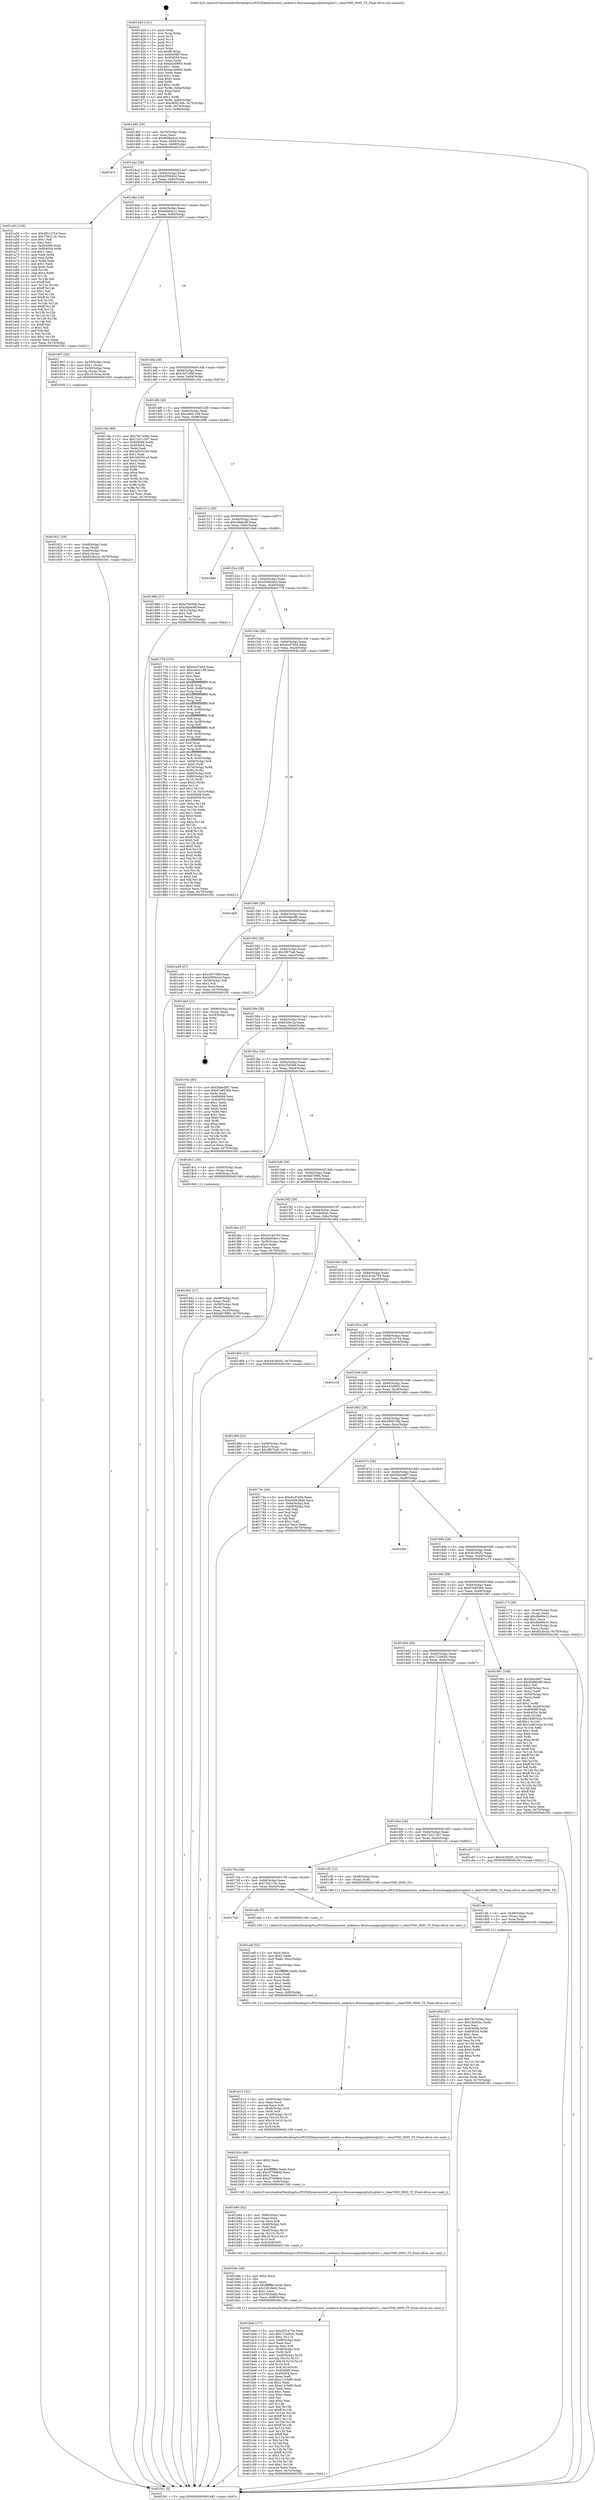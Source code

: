 digraph "0x401420" {
  label = "0x401420 (/mnt/c/Users/mathe/Desktop/tcc/POCII/binaries/extr_nodemcu-firmwareappsqlite3sqlite3.c_clearYMD_HMS_TZ_Final-ollvm.out::main(0))"
  labelloc = "t"
  node[shape=record]

  Entry [label="",width=0.3,height=0.3,shape=circle,fillcolor=black,style=filled]
  "0x401485" [label="{
     0x401485 [29]\l
     | [instrs]\l
     &nbsp;&nbsp;0x401485 \<+3\>: mov -0x70(%rbp),%eax\l
     &nbsp;&nbsp;0x401488 \<+2\>: mov %eax,%ecx\l
     &nbsp;&nbsp;0x40148a \<+6\>: sub $0x869ba2cd,%ecx\l
     &nbsp;&nbsp;0x401490 \<+6\>: mov %eax,-0x84(%rbp)\l
     &nbsp;&nbsp;0x401496 \<+6\>: mov %ecx,-0x88(%rbp)\l
     &nbsp;&nbsp;0x40149c \<+6\>: je 0000000000401d7c \<main+0x95c\>\l
  }"]
  "0x401d7c" [label="{
     0x401d7c\l
  }", style=dashed]
  "0x4014a2" [label="{
     0x4014a2 [28]\l
     | [instrs]\l
     &nbsp;&nbsp;0x4014a2 \<+5\>: jmp 00000000004014a7 \<main+0x87\>\l
     &nbsp;&nbsp;0x4014a7 \<+6\>: mov -0x84(%rbp),%eax\l
     &nbsp;&nbsp;0x4014ad \<+5\>: sub $0xb5f5642d,%eax\l
     &nbsp;&nbsp;0x4014b2 \<+6\>: mov %eax,-0x8c(%rbp)\l
     &nbsp;&nbsp;0x4014b8 \<+6\>: je 0000000000401a54 \<main+0x634\>\l
  }"]
  Exit [label="",width=0.3,height=0.3,shape=circle,fillcolor=black,style=filled,peripheries=2]
  "0x401a54" [label="{
     0x401a54 [134]\l
     | [instrs]\l
     &nbsp;&nbsp;0x401a54 \<+5\>: mov $0x3f314754,%eax\l
     &nbsp;&nbsp;0x401a59 \<+5\>: mov $0x759211fc,%ecx\l
     &nbsp;&nbsp;0x401a5e \<+2\>: mov $0x1,%dl\l
     &nbsp;&nbsp;0x401a60 \<+2\>: xor %esi,%esi\l
     &nbsp;&nbsp;0x401a62 \<+7\>: mov 0x404068,%edi\l
     &nbsp;&nbsp;0x401a69 \<+8\>: mov 0x404054,%r8d\l
     &nbsp;&nbsp;0x401a71 \<+3\>: sub $0x1,%esi\l
     &nbsp;&nbsp;0x401a74 \<+3\>: mov %edi,%r9d\l
     &nbsp;&nbsp;0x401a77 \<+3\>: add %esi,%r9d\l
     &nbsp;&nbsp;0x401a7a \<+4\>: imul %r9d,%edi\l
     &nbsp;&nbsp;0x401a7e \<+3\>: and $0x1,%edi\l
     &nbsp;&nbsp;0x401a81 \<+3\>: cmp $0x0,%edi\l
     &nbsp;&nbsp;0x401a84 \<+4\>: sete %r10b\l
     &nbsp;&nbsp;0x401a88 \<+4\>: cmp $0xa,%r8d\l
     &nbsp;&nbsp;0x401a8c \<+4\>: setl %r11b\l
     &nbsp;&nbsp;0x401a90 \<+3\>: mov %r10b,%bl\l
     &nbsp;&nbsp;0x401a93 \<+3\>: xor $0xff,%bl\l
     &nbsp;&nbsp;0x401a96 \<+3\>: mov %r11b,%r14b\l
     &nbsp;&nbsp;0x401a99 \<+4\>: xor $0xff,%r14b\l
     &nbsp;&nbsp;0x401a9d \<+3\>: xor $0x1,%dl\l
     &nbsp;&nbsp;0x401aa0 \<+3\>: mov %bl,%r15b\l
     &nbsp;&nbsp;0x401aa3 \<+4\>: and $0xff,%r15b\l
     &nbsp;&nbsp;0x401aa7 \<+3\>: and %dl,%r10b\l
     &nbsp;&nbsp;0x401aaa \<+3\>: mov %r14b,%r12b\l
     &nbsp;&nbsp;0x401aad \<+4\>: and $0xff,%r12b\l
     &nbsp;&nbsp;0x401ab1 \<+3\>: and %dl,%r11b\l
     &nbsp;&nbsp;0x401ab4 \<+3\>: or %r10b,%r15b\l
     &nbsp;&nbsp;0x401ab7 \<+3\>: or %r11b,%r12b\l
     &nbsp;&nbsp;0x401aba \<+3\>: xor %r12b,%r15b\l
     &nbsp;&nbsp;0x401abd \<+3\>: or %r14b,%bl\l
     &nbsp;&nbsp;0x401ac0 \<+3\>: xor $0xff,%bl\l
     &nbsp;&nbsp;0x401ac3 \<+3\>: or $0x1,%dl\l
     &nbsp;&nbsp;0x401ac6 \<+2\>: and %dl,%bl\l
     &nbsp;&nbsp;0x401ac8 \<+3\>: or %bl,%r15b\l
     &nbsp;&nbsp;0x401acb \<+4\>: test $0x1,%r15b\l
     &nbsp;&nbsp;0x401acf \<+3\>: cmovne %ecx,%eax\l
     &nbsp;&nbsp;0x401ad2 \<+3\>: mov %eax,-0x70(%rbp)\l
     &nbsp;&nbsp;0x401ad5 \<+5\>: jmp 0000000000401f41 \<main+0xb21\>\l
  }"]
  "0x4014be" [label="{
     0x4014be [28]\l
     | [instrs]\l
     &nbsp;&nbsp;0x4014be \<+5\>: jmp 00000000004014c3 \<main+0xa3\>\l
     &nbsp;&nbsp;0x4014c3 \<+6\>: mov -0x84(%rbp),%eax\l
     &nbsp;&nbsp;0x4014c9 \<+5\>: sub $0xbdd04e1c,%eax\l
     &nbsp;&nbsp;0x4014ce \<+6\>: mov %eax,-0x90(%rbp)\l
     &nbsp;&nbsp;0x4014d4 \<+6\>: je 0000000000401907 \<main+0x4e7\>\l
  }"]
  "0x401d0d" [label="{
     0x401d0d [87]\l
     | [instrs]\l
     &nbsp;&nbsp;0x401d0d \<+5\>: mov $0x79c7e58a,%ecx\l
     &nbsp;&nbsp;0x401d12 \<+5\>: mov $0x1fedf3ac,%edx\l
     &nbsp;&nbsp;0x401d17 \<+2\>: xor %esi,%esi\l
     &nbsp;&nbsp;0x401d19 \<+8\>: mov 0x404068,%r8d\l
     &nbsp;&nbsp;0x401d21 \<+8\>: mov 0x404054,%r9d\l
     &nbsp;&nbsp;0x401d29 \<+3\>: sub $0x1,%esi\l
     &nbsp;&nbsp;0x401d2c \<+3\>: mov %r8d,%r10d\l
     &nbsp;&nbsp;0x401d2f \<+3\>: add %esi,%r10d\l
     &nbsp;&nbsp;0x401d32 \<+4\>: imul %r10d,%r8d\l
     &nbsp;&nbsp;0x401d36 \<+4\>: and $0x1,%r8d\l
     &nbsp;&nbsp;0x401d3a \<+4\>: cmp $0x0,%r8d\l
     &nbsp;&nbsp;0x401d3e \<+4\>: sete %r11b\l
     &nbsp;&nbsp;0x401d42 \<+4\>: cmp $0xa,%r9d\l
     &nbsp;&nbsp;0x401d46 \<+3\>: setl %bl\l
     &nbsp;&nbsp;0x401d49 \<+3\>: mov %r11b,%r14b\l
     &nbsp;&nbsp;0x401d4c \<+3\>: and %bl,%r14b\l
     &nbsp;&nbsp;0x401d4f \<+3\>: xor %bl,%r11b\l
     &nbsp;&nbsp;0x401d52 \<+3\>: or %r11b,%r14b\l
     &nbsp;&nbsp;0x401d55 \<+4\>: test $0x1,%r14b\l
     &nbsp;&nbsp;0x401d59 \<+3\>: cmovne %edx,%ecx\l
     &nbsp;&nbsp;0x401d5c \<+3\>: mov %ecx,-0x70(%rbp)\l
     &nbsp;&nbsp;0x401d5f \<+5\>: jmp 0000000000401f41 \<main+0xb21\>\l
  }"]
  "0x401907" [label="{
     0x401907 [26]\l
     | [instrs]\l
     &nbsp;&nbsp;0x401907 \<+4\>: mov -0x50(%rbp),%rax\l
     &nbsp;&nbsp;0x40190b \<+6\>: movl $0x1,(%rax)\l
     &nbsp;&nbsp;0x401911 \<+4\>: mov -0x50(%rbp),%rax\l
     &nbsp;&nbsp;0x401915 \<+3\>: movslq (%rax),%rax\l
     &nbsp;&nbsp;0x401918 \<+4\>: imul $0x18,%rax,%rdi\l
     &nbsp;&nbsp;0x40191c \<+5\>: call 0000000000401050 \<malloc@plt\>\l
     | [calls]\l
     &nbsp;&nbsp;0x401050 \{1\} (unknown)\l
  }"]
  "0x4014da" [label="{
     0x4014da [28]\l
     | [instrs]\l
     &nbsp;&nbsp;0x4014da \<+5\>: jmp 00000000004014df \<main+0xbf\>\l
     &nbsp;&nbsp;0x4014df \<+6\>: mov -0x84(%rbp),%eax\l
     &nbsp;&nbsp;0x4014e5 \<+5\>: sub $0xc507cf9f,%eax\l
     &nbsp;&nbsp;0x4014ea \<+6\>: mov %eax,-0x94(%rbp)\l
     &nbsp;&nbsp;0x4014f0 \<+6\>: je 0000000000401c9a \<main+0x87a\>\l
  }"]
  "0x401cfe" [label="{
     0x401cfe [15]\l
     | [instrs]\l
     &nbsp;&nbsp;0x401cfe \<+4\>: mov -0x48(%rbp),%rax\l
     &nbsp;&nbsp;0x401d02 \<+3\>: mov (%rax),%rax\l
     &nbsp;&nbsp;0x401d05 \<+3\>: mov %rax,%rdi\l
     &nbsp;&nbsp;0x401d08 \<+5\>: call 0000000000401030 \<free@plt\>\l
     | [calls]\l
     &nbsp;&nbsp;0x401030 \{1\} (unknown)\l
  }"]
  "0x401c9a" [label="{
     0x401c9a [88]\l
     | [instrs]\l
     &nbsp;&nbsp;0x401c9a \<+5\>: mov $0x79c7e58a,%eax\l
     &nbsp;&nbsp;0x401c9f \<+5\>: mov $0x72d11207,%ecx\l
     &nbsp;&nbsp;0x401ca4 \<+7\>: mov 0x404068,%edx\l
     &nbsp;&nbsp;0x401cab \<+7\>: mov 0x404054,%esi\l
     &nbsp;&nbsp;0x401cb2 \<+2\>: mov %edx,%edi\l
     &nbsp;&nbsp;0x401cb4 \<+6\>: sub $0x3d0251e5,%edi\l
     &nbsp;&nbsp;0x401cba \<+3\>: sub $0x1,%edi\l
     &nbsp;&nbsp;0x401cbd \<+6\>: add $0x3d0251e5,%edi\l
     &nbsp;&nbsp;0x401cc3 \<+3\>: imul %edi,%edx\l
     &nbsp;&nbsp;0x401cc6 \<+3\>: and $0x1,%edx\l
     &nbsp;&nbsp;0x401cc9 \<+3\>: cmp $0x0,%edx\l
     &nbsp;&nbsp;0x401ccc \<+4\>: sete %r8b\l
     &nbsp;&nbsp;0x401cd0 \<+3\>: cmp $0xa,%esi\l
     &nbsp;&nbsp;0x401cd3 \<+4\>: setl %r9b\l
     &nbsp;&nbsp;0x401cd7 \<+3\>: mov %r8b,%r10b\l
     &nbsp;&nbsp;0x401cda \<+3\>: and %r9b,%r10b\l
     &nbsp;&nbsp;0x401cdd \<+3\>: xor %r9b,%r8b\l
     &nbsp;&nbsp;0x401ce0 \<+3\>: or %r8b,%r10b\l
     &nbsp;&nbsp;0x401ce3 \<+4\>: test $0x1,%r10b\l
     &nbsp;&nbsp;0x401ce7 \<+3\>: cmovne %ecx,%eax\l
     &nbsp;&nbsp;0x401cea \<+3\>: mov %eax,-0x70(%rbp)\l
     &nbsp;&nbsp;0x401ced \<+5\>: jmp 0000000000401f41 \<main+0xb21\>\l
  }"]
  "0x4014f6" [label="{
     0x4014f6 [28]\l
     | [instrs]\l
     &nbsp;&nbsp;0x4014f6 \<+5\>: jmp 00000000004014fb \<main+0xdb\>\l
     &nbsp;&nbsp;0x4014fb \<+6\>: mov -0x84(%rbp),%eax\l
     &nbsp;&nbsp;0x401501 \<+5\>: sub $0xce6d1108,%eax\l
     &nbsp;&nbsp;0x401506 \<+6\>: mov %eax,-0x98(%rbp)\l
     &nbsp;&nbsp;0x40150c \<+6\>: je 000000000040188b \<main+0x46b\>\l
  }"]
  "0x401bb6" [label="{
     0x401bb6 [177]\l
     | [instrs]\l
     &nbsp;&nbsp;0x401bb6 \<+5\>: mov $0x3f314754,%ecx\l
     &nbsp;&nbsp;0x401bbb \<+5\>: mov $0x712d92fc,%edx\l
     &nbsp;&nbsp;0x401bc0 \<+3\>: mov $0x1,%r11b\l
     &nbsp;&nbsp;0x401bc3 \<+6\>: mov -0xf8(%rbp),%esi\l
     &nbsp;&nbsp;0x401bc9 \<+3\>: imul %eax,%esi\l
     &nbsp;&nbsp;0x401bcc \<+3\>: movslq %esi,%r8\l
     &nbsp;&nbsp;0x401bcf \<+4\>: mov -0x48(%rbp),%r9\l
     &nbsp;&nbsp;0x401bd3 \<+3\>: mov (%r9),%r9\l
     &nbsp;&nbsp;0x401bd6 \<+4\>: mov -0x40(%rbp),%r10\l
     &nbsp;&nbsp;0x401bda \<+3\>: movslq (%r10),%r10\l
     &nbsp;&nbsp;0x401bdd \<+4\>: imul $0x18,%r10,%r10\l
     &nbsp;&nbsp;0x401be1 \<+3\>: add %r10,%r9\l
     &nbsp;&nbsp;0x401be4 \<+4\>: mov %r8,0x10(%r9)\l
     &nbsp;&nbsp;0x401be8 \<+7\>: mov 0x404068,%eax\l
     &nbsp;&nbsp;0x401bef \<+7\>: mov 0x404054,%esi\l
     &nbsp;&nbsp;0x401bf6 \<+2\>: mov %eax,%edi\l
     &nbsp;&nbsp;0x401bf8 \<+6\>: add $0xe12c5ef0,%edi\l
     &nbsp;&nbsp;0x401bfe \<+3\>: sub $0x1,%edi\l
     &nbsp;&nbsp;0x401c01 \<+6\>: sub $0xe12c5ef0,%edi\l
     &nbsp;&nbsp;0x401c07 \<+3\>: imul %edi,%eax\l
     &nbsp;&nbsp;0x401c0a \<+3\>: and $0x1,%eax\l
     &nbsp;&nbsp;0x401c0d \<+3\>: cmp $0x0,%eax\l
     &nbsp;&nbsp;0x401c10 \<+3\>: sete %bl\l
     &nbsp;&nbsp;0x401c13 \<+3\>: cmp $0xa,%esi\l
     &nbsp;&nbsp;0x401c16 \<+4\>: setl %r14b\l
     &nbsp;&nbsp;0x401c1a \<+3\>: mov %bl,%r15b\l
     &nbsp;&nbsp;0x401c1d \<+4\>: xor $0xff,%r15b\l
     &nbsp;&nbsp;0x401c21 \<+3\>: mov %r14b,%r12b\l
     &nbsp;&nbsp;0x401c24 \<+4\>: xor $0xff,%r12b\l
     &nbsp;&nbsp;0x401c28 \<+4\>: xor $0x1,%r11b\l
     &nbsp;&nbsp;0x401c2c \<+3\>: mov %r15b,%r13b\l
     &nbsp;&nbsp;0x401c2f \<+4\>: and $0xff,%r13b\l
     &nbsp;&nbsp;0x401c33 \<+3\>: and %r11b,%bl\l
     &nbsp;&nbsp;0x401c36 \<+3\>: mov %r12b,%al\l
     &nbsp;&nbsp;0x401c39 \<+2\>: and $0xff,%al\l
     &nbsp;&nbsp;0x401c3b \<+3\>: and %r11b,%r14b\l
     &nbsp;&nbsp;0x401c3e \<+3\>: or %bl,%r13b\l
     &nbsp;&nbsp;0x401c41 \<+3\>: or %r14b,%al\l
     &nbsp;&nbsp;0x401c44 \<+3\>: xor %al,%r13b\l
     &nbsp;&nbsp;0x401c47 \<+3\>: or %r12b,%r15b\l
     &nbsp;&nbsp;0x401c4a \<+4\>: xor $0xff,%r15b\l
     &nbsp;&nbsp;0x401c4e \<+4\>: or $0x1,%r11b\l
     &nbsp;&nbsp;0x401c52 \<+3\>: and %r11b,%r15b\l
     &nbsp;&nbsp;0x401c55 \<+3\>: or %r15b,%r13b\l
     &nbsp;&nbsp;0x401c58 \<+4\>: test $0x1,%r13b\l
     &nbsp;&nbsp;0x401c5c \<+3\>: cmovne %edx,%ecx\l
     &nbsp;&nbsp;0x401c5f \<+3\>: mov %ecx,-0x70(%rbp)\l
     &nbsp;&nbsp;0x401c62 \<+5\>: jmp 0000000000401f41 \<main+0xb21\>\l
  }"]
  "0x40188b" [label="{
     0x40188b [27]\l
     | [instrs]\l
     &nbsp;&nbsp;0x40188b \<+5\>: mov $0xa7b55b6,%eax\l
     &nbsp;&nbsp;0x401890 \<+5\>: mov $0xcfdabc8f,%ecx\l
     &nbsp;&nbsp;0x401895 \<+3\>: mov -0x31(%rbp),%dl\l
     &nbsp;&nbsp;0x401898 \<+3\>: test $0x1,%dl\l
     &nbsp;&nbsp;0x40189b \<+3\>: cmovne %ecx,%eax\l
     &nbsp;&nbsp;0x40189e \<+3\>: mov %eax,-0x70(%rbp)\l
     &nbsp;&nbsp;0x4018a1 \<+5\>: jmp 0000000000401f41 \<main+0xb21\>\l
  }"]
  "0x401512" [label="{
     0x401512 [28]\l
     | [instrs]\l
     &nbsp;&nbsp;0x401512 \<+5\>: jmp 0000000000401517 \<main+0xf7\>\l
     &nbsp;&nbsp;0x401517 \<+6\>: mov -0x84(%rbp),%eax\l
     &nbsp;&nbsp;0x40151d \<+5\>: sub $0xcfdabc8f,%eax\l
     &nbsp;&nbsp;0x401522 \<+6\>: mov %eax,-0x9c(%rbp)\l
     &nbsp;&nbsp;0x401528 \<+6\>: je 00000000004018a6 \<main+0x486\>\l
  }"]
  "0x401b8e" [label="{
     0x401b8e [40]\l
     | [instrs]\l
     &nbsp;&nbsp;0x401b8e \<+5\>: mov $0x2,%ecx\l
     &nbsp;&nbsp;0x401b93 \<+1\>: cltd\l
     &nbsp;&nbsp;0x401b94 \<+2\>: idiv %ecx\l
     &nbsp;&nbsp;0x401b96 \<+6\>: imul $0xfffffffe,%edx,%ecx\l
     &nbsp;&nbsp;0x401b9c \<+6\>: add $0x1952fa82,%ecx\l
     &nbsp;&nbsp;0x401ba2 \<+3\>: add $0x1,%ecx\l
     &nbsp;&nbsp;0x401ba5 \<+6\>: sub $0x1952fa82,%ecx\l
     &nbsp;&nbsp;0x401bab \<+6\>: mov %ecx,-0xf8(%rbp)\l
     &nbsp;&nbsp;0x401bb1 \<+5\>: call 0000000000401160 \<next_i\>\l
     | [calls]\l
     &nbsp;&nbsp;0x401160 \{1\} (/mnt/c/Users/mathe/Desktop/tcc/POCII/binaries/extr_nodemcu-firmwareappsqlite3sqlite3.c_clearYMD_HMS_TZ_Final-ollvm.out::next_i)\l
  }"]
  "0x4018a6" [label="{
     0x4018a6\l
  }", style=dashed]
  "0x40152e" [label="{
     0x40152e [28]\l
     | [instrs]\l
     &nbsp;&nbsp;0x40152e \<+5\>: jmp 0000000000401533 \<main+0x113\>\l
     &nbsp;&nbsp;0x401533 \<+6\>: mov -0x84(%rbp),%eax\l
     &nbsp;&nbsp;0x401539 \<+5\>: sub $0xd26b28e0,%eax\l
     &nbsp;&nbsp;0x40153e \<+6\>: mov %eax,-0xa0(%rbp)\l
     &nbsp;&nbsp;0x401544 \<+6\>: je 0000000000401778 \<main+0x358\>\l
  }"]
  "0x401b64" [label="{
     0x401b64 [42]\l
     | [instrs]\l
     &nbsp;&nbsp;0x401b64 \<+6\>: mov -0xf4(%rbp),%ecx\l
     &nbsp;&nbsp;0x401b6a \<+3\>: imul %eax,%ecx\l
     &nbsp;&nbsp;0x401b6d \<+3\>: movslq %ecx,%r8\l
     &nbsp;&nbsp;0x401b70 \<+4\>: mov -0x48(%rbp),%r9\l
     &nbsp;&nbsp;0x401b74 \<+3\>: mov (%r9),%r9\l
     &nbsp;&nbsp;0x401b77 \<+4\>: mov -0x40(%rbp),%r10\l
     &nbsp;&nbsp;0x401b7b \<+3\>: movslq (%r10),%r10\l
     &nbsp;&nbsp;0x401b7e \<+4\>: imul $0x18,%r10,%r10\l
     &nbsp;&nbsp;0x401b82 \<+3\>: add %r10,%r9\l
     &nbsp;&nbsp;0x401b85 \<+4\>: mov %r8,0x8(%r9)\l
     &nbsp;&nbsp;0x401b89 \<+5\>: call 0000000000401160 \<next_i\>\l
     | [calls]\l
     &nbsp;&nbsp;0x401160 \{1\} (/mnt/c/Users/mathe/Desktop/tcc/POCII/binaries/extr_nodemcu-firmwareappsqlite3sqlite3.c_clearYMD_HMS_TZ_Final-ollvm.out::next_i)\l
  }"]
  "0x401778" [label="{
     0x401778 [275]\l
     | [instrs]\l
     &nbsp;&nbsp;0x401778 \<+5\>: mov $0xdccf7e04,%eax\l
     &nbsp;&nbsp;0x40177d \<+5\>: mov $0xce6d1108,%ecx\l
     &nbsp;&nbsp;0x401782 \<+2\>: mov $0x1,%dl\l
     &nbsp;&nbsp;0x401784 \<+2\>: xor %esi,%esi\l
     &nbsp;&nbsp;0x401786 \<+3\>: mov %rsp,%rdi\l
     &nbsp;&nbsp;0x401789 \<+4\>: add $0xfffffffffffffff0,%rdi\l
     &nbsp;&nbsp;0x40178d \<+3\>: mov %rdi,%rsp\l
     &nbsp;&nbsp;0x401790 \<+4\>: mov %rdi,-0x68(%rbp)\l
     &nbsp;&nbsp;0x401794 \<+3\>: mov %rsp,%rdi\l
     &nbsp;&nbsp;0x401797 \<+4\>: add $0xfffffffffffffff0,%rdi\l
     &nbsp;&nbsp;0x40179b \<+3\>: mov %rdi,%rsp\l
     &nbsp;&nbsp;0x40179e \<+3\>: mov %rsp,%r8\l
     &nbsp;&nbsp;0x4017a1 \<+4\>: add $0xfffffffffffffff0,%r8\l
     &nbsp;&nbsp;0x4017a5 \<+3\>: mov %r8,%rsp\l
     &nbsp;&nbsp;0x4017a8 \<+4\>: mov %r8,-0x60(%rbp)\l
     &nbsp;&nbsp;0x4017ac \<+3\>: mov %rsp,%r8\l
     &nbsp;&nbsp;0x4017af \<+4\>: add $0xfffffffffffffff0,%r8\l
     &nbsp;&nbsp;0x4017b3 \<+3\>: mov %r8,%rsp\l
     &nbsp;&nbsp;0x4017b6 \<+4\>: mov %r8,-0x58(%rbp)\l
     &nbsp;&nbsp;0x4017ba \<+3\>: mov %rsp,%r8\l
     &nbsp;&nbsp;0x4017bd \<+4\>: add $0xfffffffffffffff0,%r8\l
     &nbsp;&nbsp;0x4017c1 \<+3\>: mov %r8,%rsp\l
     &nbsp;&nbsp;0x4017c4 \<+4\>: mov %r8,-0x50(%rbp)\l
     &nbsp;&nbsp;0x4017c8 \<+3\>: mov %rsp,%r8\l
     &nbsp;&nbsp;0x4017cb \<+4\>: add $0xfffffffffffffff0,%r8\l
     &nbsp;&nbsp;0x4017cf \<+3\>: mov %r8,%rsp\l
     &nbsp;&nbsp;0x4017d2 \<+4\>: mov %r8,-0x48(%rbp)\l
     &nbsp;&nbsp;0x4017d6 \<+3\>: mov %rsp,%r8\l
     &nbsp;&nbsp;0x4017d9 \<+4\>: add $0xfffffffffffffff0,%r8\l
     &nbsp;&nbsp;0x4017dd \<+3\>: mov %r8,%rsp\l
     &nbsp;&nbsp;0x4017e0 \<+4\>: mov %r8,-0x40(%rbp)\l
     &nbsp;&nbsp;0x4017e4 \<+4\>: mov -0x68(%rbp),%r8\l
     &nbsp;&nbsp;0x4017e8 \<+7\>: movl $0x0,(%r8)\l
     &nbsp;&nbsp;0x4017ef \<+4\>: mov -0x74(%rbp),%r9d\l
     &nbsp;&nbsp;0x4017f3 \<+3\>: mov %r9d,(%rdi)\l
     &nbsp;&nbsp;0x4017f6 \<+4\>: mov -0x60(%rbp),%r8\l
     &nbsp;&nbsp;0x4017fa \<+4\>: mov -0x80(%rbp),%r10\l
     &nbsp;&nbsp;0x4017fe \<+3\>: mov %r10,(%r8)\l
     &nbsp;&nbsp;0x401801 \<+3\>: cmpl $0x2,(%rdi)\l
     &nbsp;&nbsp;0x401804 \<+4\>: setne %r11b\l
     &nbsp;&nbsp;0x401808 \<+4\>: and $0x1,%r11b\l
     &nbsp;&nbsp;0x40180c \<+4\>: mov %r11b,-0x31(%rbp)\l
     &nbsp;&nbsp;0x401810 \<+7\>: mov 0x404068,%ebx\l
     &nbsp;&nbsp;0x401817 \<+8\>: mov 0x404054,%r14d\l
     &nbsp;&nbsp;0x40181f \<+3\>: sub $0x1,%esi\l
     &nbsp;&nbsp;0x401822 \<+3\>: mov %ebx,%r15d\l
     &nbsp;&nbsp;0x401825 \<+3\>: add %esi,%r15d\l
     &nbsp;&nbsp;0x401828 \<+4\>: imul %r15d,%ebx\l
     &nbsp;&nbsp;0x40182c \<+3\>: and $0x1,%ebx\l
     &nbsp;&nbsp;0x40182f \<+3\>: cmp $0x0,%ebx\l
     &nbsp;&nbsp;0x401832 \<+4\>: sete %r11b\l
     &nbsp;&nbsp;0x401836 \<+4\>: cmp $0xa,%r14d\l
     &nbsp;&nbsp;0x40183a \<+4\>: setl %r12b\l
     &nbsp;&nbsp;0x40183e \<+3\>: mov %r11b,%r13b\l
     &nbsp;&nbsp;0x401841 \<+4\>: xor $0xff,%r13b\l
     &nbsp;&nbsp;0x401845 \<+3\>: mov %r12b,%sil\l
     &nbsp;&nbsp;0x401848 \<+4\>: xor $0xff,%sil\l
     &nbsp;&nbsp;0x40184c \<+3\>: xor $0x0,%dl\l
     &nbsp;&nbsp;0x40184f \<+3\>: mov %r13b,%dil\l
     &nbsp;&nbsp;0x401852 \<+4\>: and $0x0,%dil\l
     &nbsp;&nbsp;0x401856 \<+3\>: and %dl,%r11b\l
     &nbsp;&nbsp;0x401859 \<+3\>: mov %sil,%r8b\l
     &nbsp;&nbsp;0x40185c \<+4\>: and $0x0,%r8b\l
     &nbsp;&nbsp;0x401860 \<+3\>: and %dl,%r12b\l
     &nbsp;&nbsp;0x401863 \<+3\>: or %r11b,%dil\l
     &nbsp;&nbsp;0x401866 \<+3\>: or %r12b,%r8b\l
     &nbsp;&nbsp;0x401869 \<+3\>: xor %r8b,%dil\l
     &nbsp;&nbsp;0x40186c \<+3\>: or %sil,%r13b\l
     &nbsp;&nbsp;0x40186f \<+4\>: xor $0xff,%r13b\l
     &nbsp;&nbsp;0x401873 \<+3\>: or $0x0,%dl\l
     &nbsp;&nbsp;0x401876 \<+3\>: and %dl,%r13b\l
     &nbsp;&nbsp;0x401879 \<+3\>: or %r13b,%dil\l
     &nbsp;&nbsp;0x40187c \<+4\>: test $0x1,%dil\l
     &nbsp;&nbsp;0x401880 \<+3\>: cmovne %ecx,%eax\l
     &nbsp;&nbsp;0x401883 \<+3\>: mov %eax,-0x70(%rbp)\l
     &nbsp;&nbsp;0x401886 \<+5\>: jmp 0000000000401f41 \<main+0xb21\>\l
  }"]
  "0x40154a" [label="{
     0x40154a [28]\l
     | [instrs]\l
     &nbsp;&nbsp;0x40154a \<+5\>: jmp 000000000040154f \<main+0x12f\>\l
     &nbsp;&nbsp;0x40154f \<+6\>: mov -0x84(%rbp),%eax\l
     &nbsp;&nbsp;0x401555 \<+5\>: sub $0xdccf7e04,%eax\l
     &nbsp;&nbsp;0x40155a \<+6\>: mov %eax,-0xa4(%rbp)\l
     &nbsp;&nbsp;0x401560 \<+6\>: je 0000000000401db8 \<main+0x998\>\l
  }"]
  "0x401b3c" [label="{
     0x401b3c [40]\l
     | [instrs]\l
     &nbsp;&nbsp;0x401b3c \<+5\>: mov $0x2,%ecx\l
     &nbsp;&nbsp;0x401b41 \<+1\>: cltd\l
     &nbsp;&nbsp;0x401b42 \<+2\>: idiv %ecx\l
     &nbsp;&nbsp;0x401b44 \<+6\>: imul $0xfffffffe,%edx,%ecx\l
     &nbsp;&nbsp;0x401b4a \<+6\>: add $0x2f7698dd,%ecx\l
     &nbsp;&nbsp;0x401b50 \<+3\>: add $0x1,%ecx\l
     &nbsp;&nbsp;0x401b53 \<+6\>: sub $0x2f7698dd,%ecx\l
     &nbsp;&nbsp;0x401b59 \<+6\>: mov %ecx,-0xf4(%rbp)\l
     &nbsp;&nbsp;0x401b5f \<+5\>: call 0000000000401160 \<next_i\>\l
     | [calls]\l
     &nbsp;&nbsp;0x401160 \{1\} (/mnt/c/Users/mathe/Desktop/tcc/POCII/binaries/extr_nodemcu-firmwareappsqlite3sqlite3.c_clearYMD_HMS_TZ_Final-ollvm.out::next_i)\l
  }"]
  "0x401db8" [label="{
     0x401db8\l
  }", style=dashed]
  "0x401566" [label="{
     0x401566 [28]\l
     | [instrs]\l
     &nbsp;&nbsp;0x401566 \<+5\>: jmp 000000000040156b \<main+0x14b\>\l
     &nbsp;&nbsp;0x40156b \<+6\>: mov -0x84(%rbp),%eax\l
     &nbsp;&nbsp;0x401571 \<+5\>: sub $0xf0086e9b,%eax\l
     &nbsp;&nbsp;0x401576 \<+6\>: mov %eax,-0xa8(%rbp)\l
     &nbsp;&nbsp;0x40157c \<+6\>: je 0000000000401a39 \<main+0x619\>\l
  }"]
  "0x401b13" [label="{
     0x401b13 [41]\l
     | [instrs]\l
     &nbsp;&nbsp;0x401b13 \<+6\>: mov -0xf0(%rbp),%ecx\l
     &nbsp;&nbsp;0x401b19 \<+3\>: imul %eax,%ecx\l
     &nbsp;&nbsp;0x401b1c \<+3\>: movslq %ecx,%r8\l
     &nbsp;&nbsp;0x401b1f \<+4\>: mov -0x48(%rbp),%r9\l
     &nbsp;&nbsp;0x401b23 \<+3\>: mov (%r9),%r9\l
     &nbsp;&nbsp;0x401b26 \<+4\>: mov -0x40(%rbp),%r10\l
     &nbsp;&nbsp;0x401b2a \<+3\>: movslq (%r10),%r10\l
     &nbsp;&nbsp;0x401b2d \<+4\>: imul $0x18,%r10,%r10\l
     &nbsp;&nbsp;0x401b31 \<+3\>: add %r10,%r9\l
     &nbsp;&nbsp;0x401b34 \<+3\>: mov %r8,(%r9)\l
     &nbsp;&nbsp;0x401b37 \<+5\>: call 0000000000401160 \<next_i\>\l
     | [calls]\l
     &nbsp;&nbsp;0x401160 \{1\} (/mnt/c/Users/mathe/Desktop/tcc/POCII/binaries/extr_nodemcu-firmwareappsqlite3sqlite3.c_clearYMD_HMS_TZ_Final-ollvm.out::next_i)\l
  }"]
  "0x401a39" [label="{
     0x401a39 [27]\l
     | [instrs]\l
     &nbsp;&nbsp;0x401a39 \<+5\>: mov $0xc507cf9f,%eax\l
     &nbsp;&nbsp;0x401a3e \<+5\>: mov $0xb5f5642d,%ecx\l
     &nbsp;&nbsp;0x401a43 \<+3\>: mov -0x29(%rbp),%dl\l
     &nbsp;&nbsp;0x401a46 \<+3\>: test $0x1,%dl\l
     &nbsp;&nbsp;0x401a49 \<+3\>: cmovne %ecx,%eax\l
     &nbsp;&nbsp;0x401a4c \<+3\>: mov %eax,-0x70(%rbp)\l
     &nbsp;&nbsp;0x401a4f \<+5\>: jmp 0000000000401f41 \<main+0xb21\>\l
  }"]
  "0x401582" [label="{
     0x401582 [28]\l
     | [instrs]\l
     &nbsp;&nbsp;0x401582 \<+5\>: jmp 0000000000401587 \<main+0x167\>\l
     &nbsp;&nbsp;0x401587 \<+6\>: mov -0x84(%rbp),%eax\l
     &nbsp;&nbsp;0x40158d \<+5\>: sub $0x3f673a8,%eax\l
     &nbsp;&nbsp;0x401592 \<+6\>: mov %eax,-0xac(%rbp)\l
     &nbsp;&nbsp;0x401598 \<+6\>: je 0000000000401da3 \<main+0x983\>\l
  }"]
  "0x401adf" [label="{
     0x401adf [52]\l
     | [instrs]\l
     &nbsp;&nbsp;0x401adf \<+2\>: xor %ecx,%ecx\l
     &nbsp;&nbsp;0x401ae1 \<+5\>: mov $0x2,%edx\l
     &nbsp;&nbsp;0x401ae6 \<+6\>: mov %edx,-0xec(%rbp)\l
     &nbsp;&nbsp;0x401aec \<+1\>: cltd\l
     &nbsp;&nbsp;0x401aed \<+6\>: mov -0xec(%rbp),%esi\l
     &nbsp;&nbsp;0x401af3 \<+2\>: idiv %esi\l
     &nbsp;&nbsp;0x401af5 \<+6\>: imul $0xfffffffe,%edx,%edx\l
     &nbsp;&nbsp;0x401afb \<+2\>: mov %ecx,%edi\l
     &nbsp;&nbsp;0x401afd \<+2\>: sub %edx,%edi\l
     &nbsp;&nbsp;0x401aff \<+2\>: mov %ecx,%edx\l
     &nbsp;&nbsp;0x401b01 \<+3\>: sub $0x1,%edx\l
     &nbsp;&nbsp;0x401b04 \<+2\>: add %edx,%edi\l
     &nbsp;&nbsp;0x401b06 \<+2\>: sub %edi,%ecx\l
     &nbsp;&nbsp;0x401b08 \<+6\>: mov %ecx,-0xf0(%rbp)\l
     &nbsp;&nbsp;0x401b0e \<+5\>: call 0000000000401160 \<next_i\>\l
     | [calls]\l
     &nbsp;&nbsp;0x401160 \{1\} (/mnt/c/Users/mathe/Desktop/tcc/POCII/binaries/extr_nodemcu-firmwareappsqlite3sqlite3.c_clearYMD_HMS_TZ_Final-ollvm.out::next_i)\l
  }"]
  "0x401da3" [label="{
     0x401da3 [21]\l
     | [instrs]\l
     &nbsp;&nbsp;0x401da3 \<+4\>: mov -0x68(%rbp),%rax\l
     &nbsp;&nbsp;0x401da7 \<+2\>: mov (%rax),%eax\l
     &nbsp;&nbsp;0x401da9 \<+4\>: lea -0x28(%rbp),%rsp\l
     &nbsp;&nbsp;0x401dad \<+1\>: pop %rbx\l
     &nbsp;&nbsp;0x401dae \<+2\>: pop %r12\l
     &nbsp;&nbsp;0x401db0 \<+2\>: pop %r13\l
     &nbsp;&nbsp;0x401db2 \<+2\>: pop %r14\l
     &nbsp;&nbsp;0x401db4 \<+2\>: pop %r15\l
     &nbsp;&nbsp;0x401db6 \<+1\>: pop %rbp\l
     &nbsp;&nbsp;0x401db7 \<+1\>: ret\l
  }"]
  "0x40159e" [label="{
     0x40159e [28]\l
     | [instrs]\l
     &nbsp;&nbsp;0x40159e \<+5\>: jmp 00000000004015a3 \<main+0x183\>\l
     &nbsp;&nbsp;0x4015a3 \<+6\>: mov -0x84(%rbp),%eax\l
     &nbsp;&nbsp;0x4015a9 \<+5\>: sub $0x832bc2a,%eax\l
     &nbsp;&nbsp;0x4015ae \<+6\>: mov %eax,-0xb0(%rbp)\l
     &nbsp;&nbsp;0x4015b4 \<+6\>: je 000000000040193e \<main+0x51e\>\l
  }"]
  "0x401726" [label="{
     0x401726\l
  }", style=dashed]
  "0x40193e" [label="{
     0x40193e [83]\l
     | [instrs]\l
     &nbsp;&nbsp;0x40193e \<+5\>: mov $0x5bdcdbf7,%eax\l
     &nbsp;&nbsp;0x401943 \<+5\>: mov $0x67e85384,%ecx\l
     &nbsp;&nbsp;0x401948 \<+2\>: xor %edx,%edx\l
     &nbsp;&nbsp;0x40194a \<+7\>: mov 0x404068,%esi\l
     &nbsp;&nbsp;0x401951 \<+7\>: mov 0x404054,%edi\l
     &nbsp;&nbsp;0x401958 \<+3\>: sub $0x1,%edx\l
     &nbsp;&nbsp;0x40195b \<+3\>: mov %esi,%r8d\l
     &nbsp;&nbsp;0x40195e \<+3\>: add %edx,%r8d\l
     &nbsp;&nbsp;0x401961 \<+4\>: imul %r8d,%esi\l
     &nbsp;&nbsp;0x401965 \<+3\>: and $0x1,%esi\l
     &nbsp;&nbsp;0x401968 \<+3\>: cmp $0x0,%esi\l
     &nbsp;&nbsp;0x40196b \<+4\>: sete %r9b\l
     &nbsp;&nbsp;0x40196f \<+3\>: cmp $0xa,%edi\l
     &nbsp;&nbsp;0x401972 \<+4\>: setl %r10b\l
     &nbsp;&nbsp;0x401976 \<+3\>: mov %r9b,%r11b\l
     &nbsp;&nbsp;0x401979 \<+3\>: and %r10b,%r11b\l
     &nbsp;&nbsp;0x40197c \<+3\>: xor %r10b,%r9b\l
     &nbsp;&nbsp;0x40197f \<+3\>: or %r9b,%r11b\l
     &nbsp;&nbsp;0x401982 \<+4\>: test $0x1,%r11b\l
     &nbsp;&nbsp;0x401986 \<+3\>: cmovne %ecx,%eax\l
     &nbsp;&nbsp;0x401989 \<+3\>: mov %eax,-0x70(%rbp)\l
     &nbsp;&nbsp;0x40198c \<+5\>: jmp 0000000000401f41 \<main+0xb21\>\l
  }"]
  "0x4015ba" [label="{
     0x4015ba [28]\l
     | [instrs]\l
     &nbsp;&nbsp;0x4015ba \<+5\>: jmp 00000000004015bf \<main+0x19f\>\l
     &nbsp;&nbsp;0x4015bf \<+6\>: mov -0x84(%rbp),%eax\l
     &nbsp;&nbsp;0x4015c5 \<+5\>: sub $0xa7b55b6,%eax\l
     &nbsp;&nbsp;0x4015ca \<+6\>: mov %eax,-0xb4(%rbp)\l
     &nbsp;&nbsp;0x4015d0 \<+6\>: je 00000000004018c1 \<main+0x4a1\>\l
  }"]
  "0x401ada" [label="{
     0x401ada [5]\l
     | [instrs]\l
     &nbsp;&nbsp;0x401ada \<+5\>: call 0000000000401160 \<next_i\>\l
     | [calls]\l
     &nbsp;&nbsp;0x401160 \{1\} (/mnt/c/Users/mathe/Desktop/tcc/POCII/binaries/extr_nodemcu-firmwareappsqlite3sqlite3.c_clearYMD_HMS_TZ_Final-ollvm.out::next_i)\l
  }"]
  "0x4018c1" [label="{
     0x4018c1 [16]\l
     | [instrs]\l
     &nbsp;&nbsp;0x4018c1 \<+4\>: mov -0x60(%rbp),%rax\l
     &nbsp;&nbsp;0x4018c5 \<+3\>: mov (%rax),%rax\l
     &nbsp;&nbsp;0x4018c8 \<+4\>: mov 0x8(%rax),%rdi\l
     &nbsp;&nbsp;0x4018cc \<+5\>: call 0000000000401060 \<atoi@plt\>\l
     | [calls]\l
     &nbsp;&nbsp;0x401060 \{1\} (unknown)\l
  }"]
  "0x4015d6" [label="{
     0x4015d6 [28]\l
     | [instrs]\l
     &nbsp;&nbsp;0x4015d6 \<+5\>: jmp 00000000004015db \<main+0x1bb\>\l
     &nbsp;&nbsp;0x4015db \<+6\>: mov -0x84(%rbp),%eax\l
     &nbsp;&nbsp;0x4015e1 \<+5\>: sub $0xbb70f84,%eax\l
     &nbsp;&nbsp;0x4015e6 \<+6\>: mov %eax,-0xb8(%rbp)\l
     &nbsp;&nbsp;0x4015ec \<+6\>: je 00000000004018ec \<main+0x4cc\>\l
  }"]
  "0x40170a" [label="{
     0x40170a [28]\l
     | [instrs]\l
     &nbsp;&nbsp;0x40170a \<+5\>: jmp 000000000040170f \<main+0x2ef\>\l
     &nbsp;&nbsp;0x40170f \<+6\>: mov -0x84(%rbp),%eax\l
     &nbsp;&nbsp;0x401715 \<+5\>: sub $0x759211fc,%eax\l
     &nbsp;&nbsp;0x40171a \<+6\>: mov %eax,-0xe4(%rbp)\l
     &nbsp;&nbsp;0x401720 \<+6\>: je 0000000000401ada \<main+0x6ba\>\l
  }"]
  "0x4018ec" [label="{
     0x4018ec [27]\l
     | [instrs]\l
     &nbsp;&nbsp;0x4018ec \<+5\>: mov $0x2416a793,%eax\l
     &nbsp;&nbsp;0x4018f1 \<+5\>: mov $0xbdd04e1c,%ecx\l
     &nbsp;&nbsp;0x4018f6 \<+3\>: mov -0x30(%rbp),%edx\l
     &nbsp;&nbsp;0x4018f9 \<+3\>: cmp $0x0,%edx\l
     &nbsp;&nbsp;0x4018fc \<+3\>: cmove %ecx,%eax\l
     &nbsp;&nbsp;0x4018ff \<+3\>: mov %eax,-0x70(%rbp)\l
     &nbsp;&nbsp;0x401902 \<+5\>: jmp 0000000000401f41 \<main+0xb21\>\l
  }"]
  "0x4015f2" [label="{
     0x4015f2 [28]\l
     | [instrs]\l
     &nbsp;&nbsp;0x4015f2 \<+5\>: jmp 00000000004015f7 \<main+0x1d7\>\l
     &nbsp;&nbsp;0x4015f7 \<+6\>: mov -0x84(%rbp),%eax\l
     &nbsp;&nbsp;0x4015fd \<+5\>: sub $0x1fedf3ac,%eax\l
     &nbsp;&nbsp;0x401602 \<+6\>: mov %eax,-0xbc(%rbp)\l
     &nbsp;&nbsp;0x401608 \<+6\>: je 0000000000401d64 \<main+0x944\>\l
  }"]
  "0x401cf2" [label="{
     0x401cf2 [12]\l
     | [instrs]\l
     &nbsp;&nbsp;0x401cf2 \<+4\>: mov -0x48(%rbp),%rax\l
     &nbsp;&nbsp;0x401cf6 \<+3\>: mov (%rax),%rdi\l
     &nbsp;&nbsp;0x401cf9 \<+5\>: call 00000000004013f0 \<clearYMD_HMS_TZ\>\l
     | [calls]\l
     &nbsp;&nbsp;0x4013f0 \{1\} (/mnt/c/Users/mathe/Desktop/tcc/POCII/binaries/extr_nodemcu-firmwareappsqlite3sqlite3.c_clearYMD_HMS_TZ_Final-ollvm.out::clearYMD_HMS_TZ)\l
  }"]
  "0x401d64" [label="{
     0x401d64 [12]\l
     | [instrs]\l
     &nbsp;&nbsp;0x401d64 \<+7\>: movl $0x4424f452,-0x70(%rbp)\l
     &nbsp;&nbsp;0x401d6b \<+5\>: jmp 0000000000401f41 \<main+0xb21\>\l
  }"]
  "0x40160e" [label="{
     0x40160e [28]\l
     | [instrs]\l
     &nbsp;&nbsp;0x40160e \<+5\>: jmp 0000000000401613 \<main+0x1f3\>\l
     &nbsp;&nbsp;0x401613 \<+6\>: mov -0x84(%rbp),%eax\l
     &nbsp;&nbsp;0x401619 \<+5\>: sub $0x2416a793,%eax\l
     &nbsp;&nbsp;0x40161e \<+6\>: mov %eax,-0xc0(%rbp)\l
     &nbsp;&nbsp;0x401624 \<+6\>: je 0000000000401d70 \<main+0x950\>\l
  }"]
  "0x4016ee" [label="{
     0x4016ee [28]\l
     | [instrs]\l
     &nbsp;&nbsp;0x4016ee \<+5\>: jmp 00000000004016f3 \<main+0x2d3\>\l
     &nbsp;&nbsp;0x4016f3 \<+6\>: mov -0x84(%rbp),%eax\l
     &nbsp;&nbsp;0x4016f9 \<+5\>: sub $0x72d11207,%eax\l
     &nbsp;&nbsp;0x4016fe \<+6\>: mov %eax,-0xe0(%rbp)\l
     &nbsp;&nbsp;0x401704 \<+6\>: je 0000000000401cf2 \<main+0x8d2\>\l
  }"]
  "0x401d70" [label="{
     0x401d70\l
  }", style=dashed]
  "0x40162a" [label="{
     0x40162a [28]\l
     | [instrs]\l
     &nbsp;&nbsp;0x40162a \<+5\>: jmp 000000000040162f \<main+0x20f\>\l
     &nbsp;&nbsp;0x40162f \<+6\>: mov -0x84(%rbp),%eax\l
     &nbsp;&nbsp;0x401635 \<+5\>: sub $0x3f314754,%eax\l
     &nbsp;&nbsp;0x40163a \<+6\>: mov %eax,-0xc4(%rbp)\l
     &nbsp;&nbsp;0x401640 \<+6\>: je 0000000000401e16 \<main+0x9f6\>\l
  }"]
  "0x401c67" [label="{
     0x401c67 [12]\l
     | [instrs]\l
     &nbsp;&nbsp;0x401c67 \<+7\>: movl $0x5d1f02f1,-0x70(%rbp)\l
     &nbsp;&nbsp;0x401c6e \<+5\>: jmp 0000000000401f41 \<main+0xb21\>\l
  }"]
  "0x401e16" [label="{
     0x401e16\l
  }", style=dashed]
  "0x401646" [label="{
     0x401646 [28]\l
     | [instrs]\l
     &nbsp;&nbsp;0x401646 \<+5\>: jmp 000000000040164b \<main+0x22b\>\l
     &nbsp;&nbsp;0x40164b \<+6\>: mov -0x84(%rbp),%eax\l
     &nbsp;&nbsp;0x401651 \<+5\>: sub $0x4424f452,%eax\l
     &nbsp;&nbsp;0x401656 \<+6\>: mov %eax,-0xc8(%rbp)\l
     &nbsp;&nbsp;0x40165c \<+6\>: je 0000000000401d8d \<main+0x96d\>\l
  }"]
  "0x4016d2" [label="{
     0x4016d2 [28]\l
     | [instrs]\l
     &nbsp;&nbsp;0x4016d2 \<+5\>: jmp 00000000004016d7 \<main+0x2b7\>\l
     &nbsp;&nbsp;0x4016d7 \<+6\>: mov -0x84(%rbp),%eax\l
     &nbsp;&nbsp;0x4016dd \<+5\>: sub $0x712d92fc,%eax\l
     &nbsp;&nbsp;0x4016e2 \<+6\>: mov %eax,-0xdc(%rbp)\l
     &nbsp;&nbsp;0x4016e8 \<+6\>: je 0000000000401c67 \<main+0x847\>\l
  }"]
  "0x401d8d" [label="{
     0x401d8d [22]\l
     | [instrs]\l
     &nbsp;&nbsp;0x401d8d \<+4\>: mov -0x68(%rbp),%rax\l
     &nbsp;&nbsp;0x401d91 \<+6\>: movl $0x0,(%rax)\l
     &nbsp;&nbsp;0x401d97 \<+7\>: movl $0x3f673a8,-0x70(%rbp)\l
     &nbsp;&nbsp;0x401d9e \<+5\>: jmp 0000000000401f41 \<main+0xb21\>\l
  }"]
  "0x401662" [label="{
     0x401662 [28]\l
     | [instrs]\l
     &nbsp;&nbsp;0x401662 \<+5\>: jmp 0000000000401667 \<main+0x247\>\l
     &nbsp;&nbsp;0x401667 \<+6\>: mov -0x84(%rbp),%eax\l
     &nbsp;&nbsp;0x40166d \<+5\>: sub $0x485f13db,%eax\l
     &nbsp;&nbsp;0x401672 \<+6\>: mov %eax,-0xcc(%rbp)\l
     &nbsp;&nbsp;0x401678 \<+6\>: je 000000000040174c \<main+0x32c\>\l
  }"]
  "0x401991" [label="{
     0x401991 [168]\l
     | [instrs]\l
     &nbsp;&nbsp;0x401991 \<+5\>: mov $0x5bdcdbf7,%eax\l
     &nbsp;&nbsp;0x401996 \<+5\>: mov $0xf0086e9b,%ecx\l
     &nbsp;&nbsp;0x40199b \<+2\>: mov $0x1,%dl\l
     &nbsp;&nbsp;0x40199d \<+4\>: mov -0x40(%rbp),%rsi\l
     &nbsp;&nbsp;0x4019a1 \<+2\>: mov (%rsi),%edi\l
     &nbsp;&nbsp;0x4019a3 \<+4\>: mov -0x50(%rbp),%rsi\l
     &nbsp;&nbsp;0x4019a7 \<+2\>: cmp (%rsi),%edi\l
     &nbsp;&nbsp;0x4019a9 \<+4\>: setl %r8b\l
     &nbsp;&nbsp;0x4019ad \<+4\>: and $0x1,%r8b\l
     &nbsp;&nbsp;0x4019b1 \<+4\>: mov %r8b,-0x29(%rbp)\l
     &nbsp;&nbsp;0x4019b5 \<+7\>: mov 0x404068,%edi\l
     &nbsp;&nbsp;0x4019bc \<+8\>: mov 0x404054,%r9d\l
     &nbsp;&nbsp;0x4019c4 \<+3\>: mov %edi,%r10d\l
     &nbsp;&nbsp;0x4019c7 \<+7\>: sub $0x1dd0342a,%r10d\l
     &nbsp;&nbsp;0x4019ce \<+4\>: sub $0x1,%r10d\l
     &nbsp;&nbsp;0x4019d2 \<+7\>: add $0x1dd0342a,%r10d\l
     &nbsp;&nbsp;0x4019d9 \<+4\>: imul %r10d,%edi\l
     &nbsp;&nbsp;0x4019dd \<+3\>: and $0x1,%edi\l
     &nbsp;&nbsp;0x4019e0 \<+3\>: cmp $0x0,%edi\l
     &nbsp;&nbsp;0x4019e3 \<+4\>: sete %r8b\l
     &nbsp;&nbsp;0x4019e7 \<+4\>: cmp $0xa,%r9d\l
     &nbsp;&nbsp;0x4019eb \<+4\>: setl %r11b\l
     &nbsp;&nbsp;0x4019ef \<+3\>: mov %r8b,%bl\l
     &nbsp;&nbsp;0x4019f2 \<+3\>: xor $0xff,%bl\l
     &nbsp;&nbsp;0x4019f5 \<+3\>: mov %r11b,%r14b\l
     &nbsp;&nbsp;0x4019f8 \<+4\>: xor $0xff,%r14b\l
     &nbsp;&nbsp;0x4019fc \<+3\>: xor $0x1,%dl\l
     &nbsp;&nbsp;0x4019ff \<+3\>: mov %bl,%r15b\l
     &nbsp;&nbsp;0x401a02 \<+4\>: and $0xff,%r15b\l
     &nbsp;&nbsp;0x401a06 \<+3\>: and %dl,%r8b\l
     &nbsp;&nbsp;0x401a09 \<+3\>: mov %r14b,%r12b\l
     &nbsp;&nbsp;0x401a0c \<+4\>: and $0xff,%r12b\l
     &nbsp;&nbsp;0x401a10 \<+3\>: and %dl,%r11b\l
     &nbsp;&nbsp;0x401a13 \<+3\>: or %r8b,%r15b\l
     &nbsp;&nbsp;0x401a16 \<+3\>: or %r11b,%r12b\l
     &nbsp;&nbsp;0x401a19 \<+3\>: xor %r12b,%r15b\l
     &nbsp;&nbsp;0x401a1c \<+3\>: or %r14b,%bl\l
     &nbsp;&nbsp;0x401a1f \<+3\>: xor $0xff,%bl\l
     &nbsp;&nbsp;0x401a22 \<+3\>: or $0x1,%dl\l
     &nbsp;&nbsp;0x401a25 \<+2\>: and %dl,%bl\l
     &nbsp;&nbsp;0x401a27 \<+3\>: or %bl,%r15b\l
     &nbsp;&nbsp;0x401a2a \<+4\>: test $0x1,%r15b\l
     &nbsp;&nbsp;0x401a2e \<+3\>: cmovne %ecx,%eax\l
     &nbsp;&nbsp;0x401a31 \<+3\>: mov %eax,-0x70(%rbp)\l
     &nbsp;&nbsp;0x401a34 \<+5\>: jmp 0000000000401f41 \<main+0xb21\>\l
  }"]
  "0x40174c" [label="{
     0x40174c [44]\l
     | [instrs]\l
     &nbsp;&nbsp;0x40174c \<+5\>: mov $0xdccf7e04,%eax\l
     &nbsp;&nbsp;0x401751 \<+5\>: mov $0xd26b28e0,%ecx\l
     &nbsp;&nbsp;0x401756 \<+3\>: mov -0x6a(%rbp),%dl\l
     &nbsp;&nbsp;0x401759 \<+4\>: mov -0x69(%rbp),%sil\l
     &nbsp;&nbsp;0x40175d \<+3\>: mov %dl,%dil\l
     &nbsp;&nbsp;0x401760 \<+3\>: and %sil,%dil\l
     &nbsp;&nbsp;0x401763 \<+3\>: xor %sil,%dl\l
     &nbsp;&nbsp;0x401766 \<+3\>: or %dl,%dil\l
     &nbsp;&nbsp;0x401769 \<+4\>: test $0x1,%dil\l
     &nbsp;&nbsp;0x40176d \<+3\>: cmovne %ecx,%eax\l
     &nbsp;&nbsp;0x401770 \<+3\>: mov %eax,-0x70(%rbp)\l
     &nbsp;&nbsp;0x401773 \<+5\>: jmp 0000000000401f41 \<main+0xb21\>\l
  }"]
  "0x40167e" [label="{
     0x40167e [28]\l
     | [instrs]\l
     &nbsp;&nbsp;0x40167e \<+5\>: jmp 0000000000401683 \<main+0x263\>\l
     &nbsp;&nbsp;0x401683 \<+6\>: mov -0x84(%rbp),%eax\l
     &nbsp;&nbsp;0x401689 \<+5\>: sub $0x5bdcdbf7,%eax\l
     &nbsp;&nbsp;0x40168e \<+6\>: mov %eax,-0xd0(%rbp)\l
     &nbsp;&nbsp;0x401694 \<+6\>: je 0000000000401df4 \<main+0x9d4\>\l
  }"]
  "0x401f41" [label="{
     0x401f41 [5]\l
     | [instrs]\l
     &nbsp;&nbsp;0x401f41 \<+5\>: jmp 0000000000401485 \<main+0x65\>\l
  }"]
  "0x401420" [label="{
     0x401420 [101]\l
     | [instrs]\l
     &nbsp;&nbsp;0x401420 \<+1\>: push %rbp\l
     &nbsp;&nbsp;0x401421 \<+3\>: mov %rsp,%rbp\l
     &nbsp;&nbsp;0x401424 \<+2\>: push %r15\l
     &nbsp;&nbsp;0x401426 \<+2\>: push %r14\l
     &nbsp;&nbsp;0x401428 \<+2\>: push %r13\l
     &nbsp;&nbsp;0x40142a \<+2\>: push %r12\l
     &nbsp;&nbsp;0x40142c \<+1\>: push %rbx\l
     &nbsp;&nbsp;0x40142d \<+7\>: sub $0xf8,%rsp\l
     &nbsp;&nbsp;0x401434 \<+7\>: mov 0x404068,%eax\l
     &nbsp;&nbsp;0x40143b \<+7\>: mov 0x404054,%ecx\l
     &nbsp;&nbsp;0x401442 \<+2\>: mov %eax,%edx\l
     &nbsp;&nbsp;0x401444 \<+6\>: sub $0xae2d9f45,%edx\l
     &nbsp;&nbsp;0x40144a \<+3\>: sub $0x1,%edx\l
     &nbsp;&nbsp;0x40144d \<+6\>: add $0xae2d9f45,%edx\l
     &nbsp;&nbsp;0x401453 \<+3\>: imul %edx,%eax\l
     &nbsp;&nbsp;0x401456 \<+3\>: and $0x1,%eax\l
     &nbsp;&nbsp;0x401459 \<+3\>: cmp $0x0,%eax\l
     &nbsp;&nbsp;0x40145c \<+4\>: sete %r8b\l
     &nbsp;&nbsp;0x401460 \<+4\>: and $0x1,%r8b\l
     &nbsp;&nbsp;0x401464 \<+4\>: mov %r8b,-0x6a(%rbp)\l
     &nbsp;&nbsp;0x401468 \<+3\>: cmp $0xa,%ecx\l
     &nbsp;&nbsp;0x40146b \<+4\>: setl %r8b\l
     &nbsp;&nbsp;0x40146f \<+4\>: and $0x1,%r8b\l
     &nbsp;&nbsp;0x401473 \<+4\>: mov %r8b,-0x69(%rbp)\l
     &nbsp;&nbsp;0x401477 \<+7\>: movl $0x485f13db,-0x70(%rbp)\l
     &nbsp;&nbsp;0x40147e \<+3\>: mov %edi,-0x74(%rbp)\l
     &nbsp;&nbsp;0x401481 \<+4\>: mov %rsi,-0x80(%rbp)\l
  }"]
  "0x4016b6" [label="{
     0x4016b6 [28]\l
     | [instrs]\l
     &nbsp;&nbsp;0x4016b6 \<+5\>: jmp 00000000004016bb \<main+0x29b\>\l
     &nbsp;&nbsp;0x4016bb \<+6\>: mov -0x84(%rbp),%eax\l
     &nbsp;&nbsp;0x4016c1 \<+5\>: sub $0x67e85384,%eax\l
     &nbsp;&nbsp;0x4016c6 \<+6\>: mov %eax,-0xd8(%rbp)\l
     &nbsp;&nbsp;0x4016cc \<+6\>: je 0000000000401991 \<main+0x571\>\l
  }"]
  "0x4018d1" [label="{
     0x4018d1 [27]\l
     | [instrs]\l
     &nbsp;&nbsp;0x4018d1 \<+4\>: mov -0x58(%rbp),%rdi\l
     &nbsp;&nbsp;0x4018d5 \<+2\>: mov %eax,(%rdi)\l
     &nbsp;&nbsp;0x4018d7 \<+4\>: mov -0x58(%rbp),%rdi\l
     &nbsp;&nbsp;0x4018db \<+2\>: mov (%rdi),%eax\l
     &nbsp;&nbsp;0x4018dd \<+3\>: mov %eax,-0x30(%rbp)\l
     &nbsp;&nbsp;0x4018e0 \<+7\>: movl $0xbb70f84,-0x70(%rbp)\l
     &nbsp;&nbsp;0x4018e7 \<+5\>: jmp 0000000000401f41 \<main+0xb21\>\l
  }"]
  "0x401921" [label="{
     0x401921 [29]\l
     | [instrs]\l
     &nbsp;&nbsp;0x401921 \<+4\>: mov -0x48(%rbp),%rdi\l
     &nbsp;&nbsp;0x401925 \<+3\>: mov %rax,(%rdi)\l
     &nbsp;&nbsp;0x401928 \<+4\>: mov -0x40(%rbp),%rax\l
     &nbsp;&nbsp;0x40192c \<+6\>: movl $0x0,(%rax)\l
     &nbsp;&nbsp;0x401932 \<+7\>: movl $0x832bc2a,-0x70(%rbp)\l
     &nbsp;&nbsp;0x401939 \<+5\>: jmp 0000000000401f41 \<main+0xb21\>\l
  }"]
  "0x401c73" [label="{
     0x401c73 [39]\l
     | [instrs]\l
     &nbsp;&nbsp;0x401c73 \<+4\>: mov -0x40(%rbp),%rax\l
     &nbsp;&nbsp;0x401c77 \<+2\>: mov (%rax),%ecx\l
     &nbsp;&nbsp;0x401c79 \<+6\>: add $0xdfa06e31,%ecx\l
     &nbsp;&nbsp;0x401c7f \<+3\>: add $0x1,%ecx\l
     &nbsp;&nbsp;0x401c82 \<+6\>: sub $0xdfa06e31,%ecx\l
     &nbsp;&nbsp;0x401c88 \<+4\>: mov -0x40(%rbp),%rax\l
     &nbsp;&nbsp;0x401c8c \<+2\>: mov %ecx,(%rax)\l
     &nbsp;&nbsp;0x401c8e \<+7\>: movl $0x832bc2a,-0x70(%rbp)\l
     &nbsp;&nbsp;0x401c95 \<+5\>: jmp 0000000000401f41 \<main+0xb21\>\l
  }"]
  "0x401df4" [label="{
     0x401df4\l
  }", style=dashed]
  "0x40169a" [label="{
     0x40169a [28]\l
     | [instrs]\l
     &nbsp;&nbsp;0x40169a \<+5\>: jmp 000000000040169f \<main+0x27f\>\l
     &nbsp;&nbsp;0x40169f \<+6\>: mov -0x84(%rbp),%eax\l
     &nbsp;&nbsp;0x4016a5 \<+5\>: sub $0x5d1f02f1,%eax\l
     &nbsp;&nbsp;0x4016aa \<+6\>: mov %eax,-0xd4(%rbp)\l
     &nbsp;&nbsp;0x4016b0 \<+6\>: je 0000000000401c73 \<main+0x853\>\l
  }"]
  Entry -> "0x401420" [label=" 1"]
  "0x401485" -> "0x401d7c" [label=" 0"]
  "0x401485" -> "0x4014a2" [label=" 21"]
  "0x401da3" -> Exit [label=" 1"]
  "0x4014a2" -> "0x401a54" [label=" 1"]
  "0x4014a2" -> "0x4014be" [label=" 20"]
  "0x401d8d" -> "0x401f41" [label=" 1"]
  "0x4014be" -> "0x401907" [label=" 1"]
  "0x4014be" -> "0x4014da" [label=" 19"]
  "0x401d64" -> "0x401f41" [label=" 1"]
  "0x4014da" -> "0x401c9a" [label=" 1"]
  "0x4014da" -> "0x4014f6" [label=" 18"]
  "0x401d0d" -> "0x401f41" [label=" 1"]
  "0x4014f6" -> "0x40188b" [label=" 1"]
  "0x4014f6" -> "0x401512" [label=" 17"]
  "0x401cfe" -> "0x401d0d" [label=" 1"]
  "0x401512" -> "0x4018a6" [label=" 0"]
  "0x401512" -> "0x40152e" [label=" 17"]
  "0x401cf2" -> "0x401cfe" [label=" 1"]
  "0x40152e" -> "0x401778" [label=" 1"]
  "0x40152e" -> "0x40154a" [label=" 16"]
  "0x401c9a" -> "0x401f41" [label=" 1"]
  "0x40154a" -> "0x401db8" [label=" 0"]
  "0x40154a" -> "0x401566" [label=" 16"]
  "0x401c73" -> "0x401f41" [label=" 1"]
  "0x401566" -> "0x401a39" [label=" 2"]
  "0x401566" -> "0x401582" [label=" 14"]
  "0x401c67" -> "0x401f41" [label=" 1"]
  "0x401582" -> "0x401da3" [label=" 1"]
  "0x401582" -> "0x40159e" [label=" 13"]
  "0x401bb6" -> "0x401f41" [label=" 1"]
  "0x40159e" -> "0x40193e" [label=" 2"]
  "0x40159e" -> "0x4015ba" [label=" 11"]
  "0x401b8e" -> "0x401bb6" [label=" 1"]
  "0x4015ba" -> "0x4018c1" [label=" 1"]
  "0x4015ba" -> "0x4015d6" [label=" 10"]
  "0x401b64" -> "0x401b8e" [label=" 1"]
  "0x4015d6" -> "0x4018ec" [label=" 1"]
  "0x4015d6" -> "0x4015f2" [label=" 9"]
  "0x401b13" -> "0x401b3c" [label=" 1"]
  "0x4015f2" -> "0x401d64" [label=" 1"]
  "0x4015f2" -> "0x40160e" [label=" 8"]
  "0x401adf" -> "0x401b13" [label=" 1"]
  "0x40160e" -> "0x401d70" [label=" 0"]
  "0x40160e" -> "0x40162a" [label=" 8"]
  "0x40170a" -> "0x401726" [label=" 0"]
  "0x40162a" -> "0x401e16" [label=" 0"]
  "0x40162a" -> "0x401646" [label=" 8"]
  "0x40170a" -> "0x401ada" [label=" 1"]
  "0x401646" -> "0x401d8d" [label=" 1"]
  "0x401646" -> "0x401662" [label=" 7"]
  "0x4016ee" -> "0x40170a" [label=" 1"]
  "0x401662" -> "0x40174c" [label=" 1"]
  "0x401662" -> "0x40167e" [label=" 6"]
  "0x40174c" -> "0x401f41" [label=" 1"]
  "0x401420" -> "0x401485" [label=" 1"]
  "0x401f41" -> "0x401485" [label=" 20"]
  "0x4016ee" -> "0x401cf2" [label=" 1"]
  "0x401778" -> "0x401f41" [label=" 1"]
  "0x40188b" -> "0x401f41" [label=" 1"]
  "0x4018c1" -> "0x4018d1" [label=" 1"]
  "0x4018d1" -> "0x401f41" [label=" 1"]
  "0x4018ec" -> "0x401f41" [label=" 1"]
  "0x401907" -> "0x401921" [label=" 1"]
  "0x401921" -> "0x401f41" [label=" 1"]
  "0x40193e" -> "0x401f41" [label=" 2"]
  "0x4016d2" -> "0x4016ee" [label=" 2"]
  "0x40167e" -> "0x401df4" [label=" 0"]
  "0x40167e" -> "0x40169a" [label=" 6"]
  "0x4016d2" -> "0x401c67" [label=" 1"]
  "0x40169a" -> "0x401c73" [label=" 1"]
  "0x40169a" -> "0x4016b6" [label=" 5"]
  "0x401ada" -> "0x401adf" [label=" 1"]
  "0x4016b6" -> "0x401991" [label=" 2"]
  "0x4016b6" -> "0x4016d2" [label=" 3"]
  "0x401991" -> "0x401f41" [label=" 2"]
  "0x401a39" -> "0x401f41" [label=" 2"]
  "0x401a54" -> "0x401f41" [label=" 1"]
  "0x401b3c" -> "0x401b64" [label=" 1"]
}
